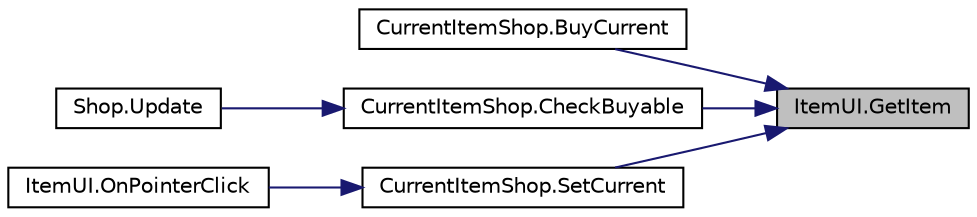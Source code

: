 digraph "ItemUI.GetItem"
{
 // INTERACTIVE_SVG=YES
 // LATEX_PDF_SIZE
  bgcolor="transparent";
  edge [fontname="Helvetica",fontsize="10",labelfontname="Helvetica",labelfontsize="10"];
  node [fontname="Helvetica",fontsize="10",shape=record];
  rankdir="RL";
  Node1 [label="ItemUI.GetItem",height=0.2,width=0.4,color="black", fillcolor="grey75", style="filled", fontcolor="black",tooltip=" "];
  Node1 -> Node2 [dir="back",color="midnightblue",fontsize="10",style="solid",fontname="Helvetica"];
  Node2 [label="CurrentItemShop.BuyCurrent",height=0.2,width=0.4,color="black",URL="$class_current_item_shop.html#ac931da08dc792088bbb913a1db71cf27",tooltip=" "];
  Node1 -> Node3 [dir="back",color="midnightblue",fontsize="10",style="solid",fontname="Helvetica"];
  Node3 [label="CurrentItemShop.CheckBuyable",height=0.2,width=0.4,color="black",URL="$class_current_item_shop.html#a96327722769d2770bdf5cebc78efbb03",tooltip=" "];
  Node3 -> Node4 [dir="back",color="midnightblue",fontsize="10",style="solid",fontname="Helvetica"];
  Node4 [label="Shop.Update",height=0.2,width=0.4,color="black",URL="$class_shop.html#a41ec87cc228509d14232052a67281eb7",tooltip=" "];
  Node1 -> Node5 [dir="back",color="midnightblue",fontsize="10",style="solid",fontname="Helvetica"];
  Node5 [label="CurrentItemShop.SetCurrent",height=0.2,width=0.4,color="black",URL="$class_current_item_shop.html#a7df6c42491987972d6d04a06c803525a",tooltip=" "];
  Node5 -> Node6 [dir="back",color="midnightblue",fontsize="10",style="solid",fontname="Helvetica"];
  Node6 [label="ItemUI.OnPointerClick",height=0.2,width=0.4,color="black",URL="$class_item_u_i.html#a2b89b23e671541d302225044a9d9de6f",tooltip=" "];
}
